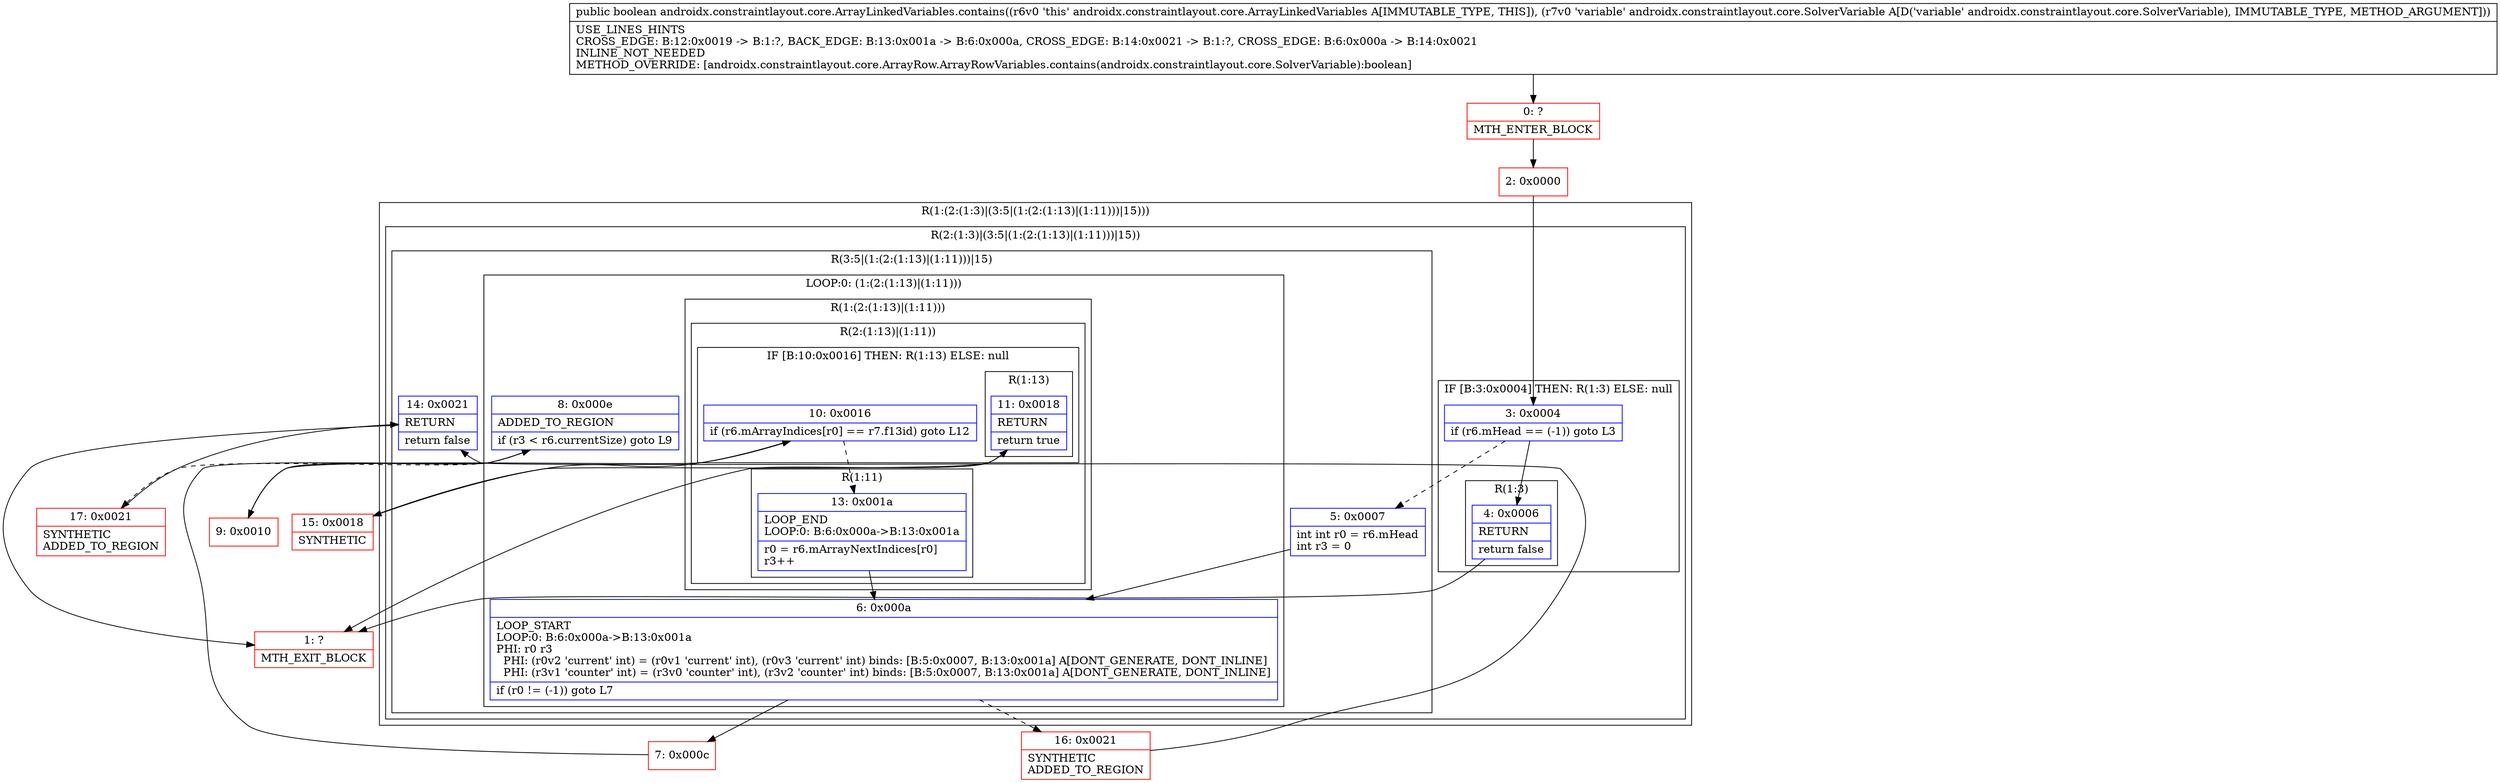 digraph "CFG forandroidx.constraintlayout.core.ArrayLinkedVariables.contains(Landroidx\/constraintlayout\/core\/SolverVariable;)Z" {
subgraph cluster_Region_1027516875 {
label = "R(1:(2:(1:3)|(3:5|(1:(2:(1:13)|(1:11)))|15)))";
node [shape=record,color=blue];
subgraph cluster_Region_1093250228 {
label = "R(2:(1:3)|(3:5|(1:(2:(1:13)|(1:11)))|15))";
node [shape=record,color=blue];
subgraph cluster_IfRegion_1743750692 {
label = "IF [B:3:0x0004] THEN: R(1:3) ELSE: null";
node [shape=record,color=blue];
Node_3 [shape=record,label="{3\:\ 0x0004|if (r6.mHead == (\-1)) goto L3\l}"];
subgraph cluster_Region_1272367875 {
label = "R(1:3)";
node [shape=record,color=blue];
Node_4 [shape=record,label="{4\:\ 0x0006|RETURN\l|return false\l}"];
}
}
subgraph cluster_Region_1076675004 {
label = "R(3:5|(1:(2:(1:13)|(1:11)))|15)";
node [shape=record,color=blue];
Node_5 [shape=record,label="{5\:\ 0x0007|int int r0 = r6.mHead\lint r3 = 0\l}"];
subgraph cluster_LoopRegion_2063845861 {
label = "LOOP:0: (1:(2:(1:13)|(1:11)))";
node [shape=record,color=blue];
Node_6 [shape=record,label="{6\:\ 0x000a|LOOP_START\lLOOP:0: B:6:0x000a\-\>B:13:0x001a\lPHI: r0 r3 \l  PHI: (r0v2 'current' int) = (r0v1 'current' int), (r0v3 'current' int) binds: [B:5:0x0007, B:13:0x001a] A[DONT_GENERATE, DONT_INLINE]\l  PHI: (r3v1 'counter' int) = (r3v0 'counter' int), (r3v2 'counter' int) binds: [B:5:0x0007, B:13:0x001a] A[DONT_GENERATE, DONT_INLINE]\l|if (r0 != (\-1)) goto L7\l}"];
Node_8 [shape=record,label="{8\:\ 0x000e|ADDED_TO_REGION\l|if (r3 \< r6.currentSize) goto L9\l}"];
subgraph cluster_Region_65950531 {
label = "R(1:(2:(1:13)|(1:11)))";
node [shape=record,color=blue];
subgraph cluster_Region_254673798 {
label = "R(2:(1:13)|(1:11))";
node [shape=record,color=blue];
subgraph cluster_IfRegion_1326710193 {
label = "IF [B:10:0x0016] THEN: R(1:13) ELSE: null";
node [shape=record,color=blue];
Node_10 [shape=record,label="{10\:\ 0x0016|if (r6.mArrayIndices[r0] == r7.f13id) goto L12\l}"];
subgraph cluster_Region_350976737 {
label = "R(1:13)";
node [shape=record,color=blue];
Node_11 [shape=record,label="{11\:\ 0x0018|RETURN\l|return true\l}"];
}
}
subgraph cluster_Region_2105403869 {
label = "R(1:11)";
node [shape=record,color=blue];
Node_13 [shape=record,label="{13\:\ 0x001a|LOOP_END\lLOOP:0: B:6:0x000a\-\>B:13:0x001a\l|r0 = r6.mArrayNextIndices[r0]\lr3++\l}"];
}
}
}
}
Node_14 [shape=record,label="{14\:\ 0x0021|RETURN\l|return false\l}"];
}
}
}
Node_0 [shape=record,color=red,label="{0\:\ ?|MTH_ENTER_BLOCK\l}"];
Node_2 [shape=record,color=red,label="{2\:\ 0x0000}"];
Node_1 [shape=record,color=red,label="{1\:\ ?|MTH_EXIT_BLOCK\l}"];
Node_7 [shape=record,color=red,label="{7\:\ 0x000c}"];
Node_9 [shape=record,color=red,label="{9\:\ 0x0010}"];
Node_15 [shape=record,color=red,label="{15\:\ 0x0018|SYNTHETIC\l}"];
Node_17 [shape=record,color=red,label="{17\:\ 0x0021|SYNTHETIC\lADDED_TO_REGION\l}"];
Node_16 [shape=record,color=red,label="{16\:\ 0x0021|SYNTHETIC\lADDED_TO_REGION\l}"];
MethodNode[shape=record,label="{public boolean androidx.constraintlayout.core.ArrayLinkedVariables.contains((r6v0 'this' androidx.constraintlayout.core.ArrayLinkedVariables A[IMMUTABLE_TYPE, THIS]), (r7v0 'variable' androidx.constraintlayout.core.SolverVariable A[D('variable' androidx.constraintlayout.core.SolverVariable), IMMUTABLE_TYPE, METHOD_ARGUMENT]))  | USE_LINES_HINTS\lCROSS_EDGE: B:12:0x0019 \-\> B:1:?, BACK_EDGE: B:13:0x001a \-\> B:6:0x000a, CROSS_EDGE: B:14:0x0021 \-\> B:1:?, CROSS_EDGE: B:6:0x000a \-\> B:14:0x0021\lINLINE_NOT_NEEDED\lMETHOD_OVERRIDE: [androidx.constraintlayout.core.ArrayRow.ArrayRowVariables.contains(androidx.constraintlayout.core.SolverVariable):boolean]\l}"];
MethodNode -> Node_0;Node_3 -> Node_4;
Node_3 -> Node_5[style=dashed];
Node_4 -> Node_1;
Node_5 -> Node_6;
Node_6 -> Node_7;
Node_6 -> Node_16[style=dashed];
Node_8 -> Node_9;
Node_8 -> Node_17[style=dashed];
Node_10 -> Node_13[style=dashed];
Node_10 -> Node_15;
Node_11 -> Node_1;
Node_13 -> Node_6;
Node_14 -> Node_1;
Node_0 -> Node_2;
Node_2 -> Node_3;
Node_7 -> Node_8;
Node_9 -> Node_10;
Node_15 -> Node_11;
Node_17 -> Node_14;
Node_16 -> Node_14;
}

